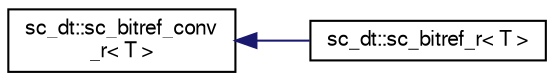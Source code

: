 digraph "Graphical Class Hierarchy"
{
  edge [fontname="FreeSans",fontsize="10",labelfontname="FreeSans",labelfontsize="10"];
  node [fontname="FreeSans",fontsize="10",shape=record];
  rankdir="LR";
  Node0 [label="sc_dt::sc_bitref_conv\l_r\< T \>",height=0.2,width=0.4,color="black", fillcolor="white", style="filled",URL="$a01392.html"];
  Node0 -> Node1 [dir="back",color="midnightblue",fontsize="10",style="solid",fontname="FreeSans"];
  Node1 [label="sc_dt::sc_bitref_r\< T \>",height=0.2,width=0.4,color="black", fillcolor="white", style="filled",URL="$a01396.html"];
}
